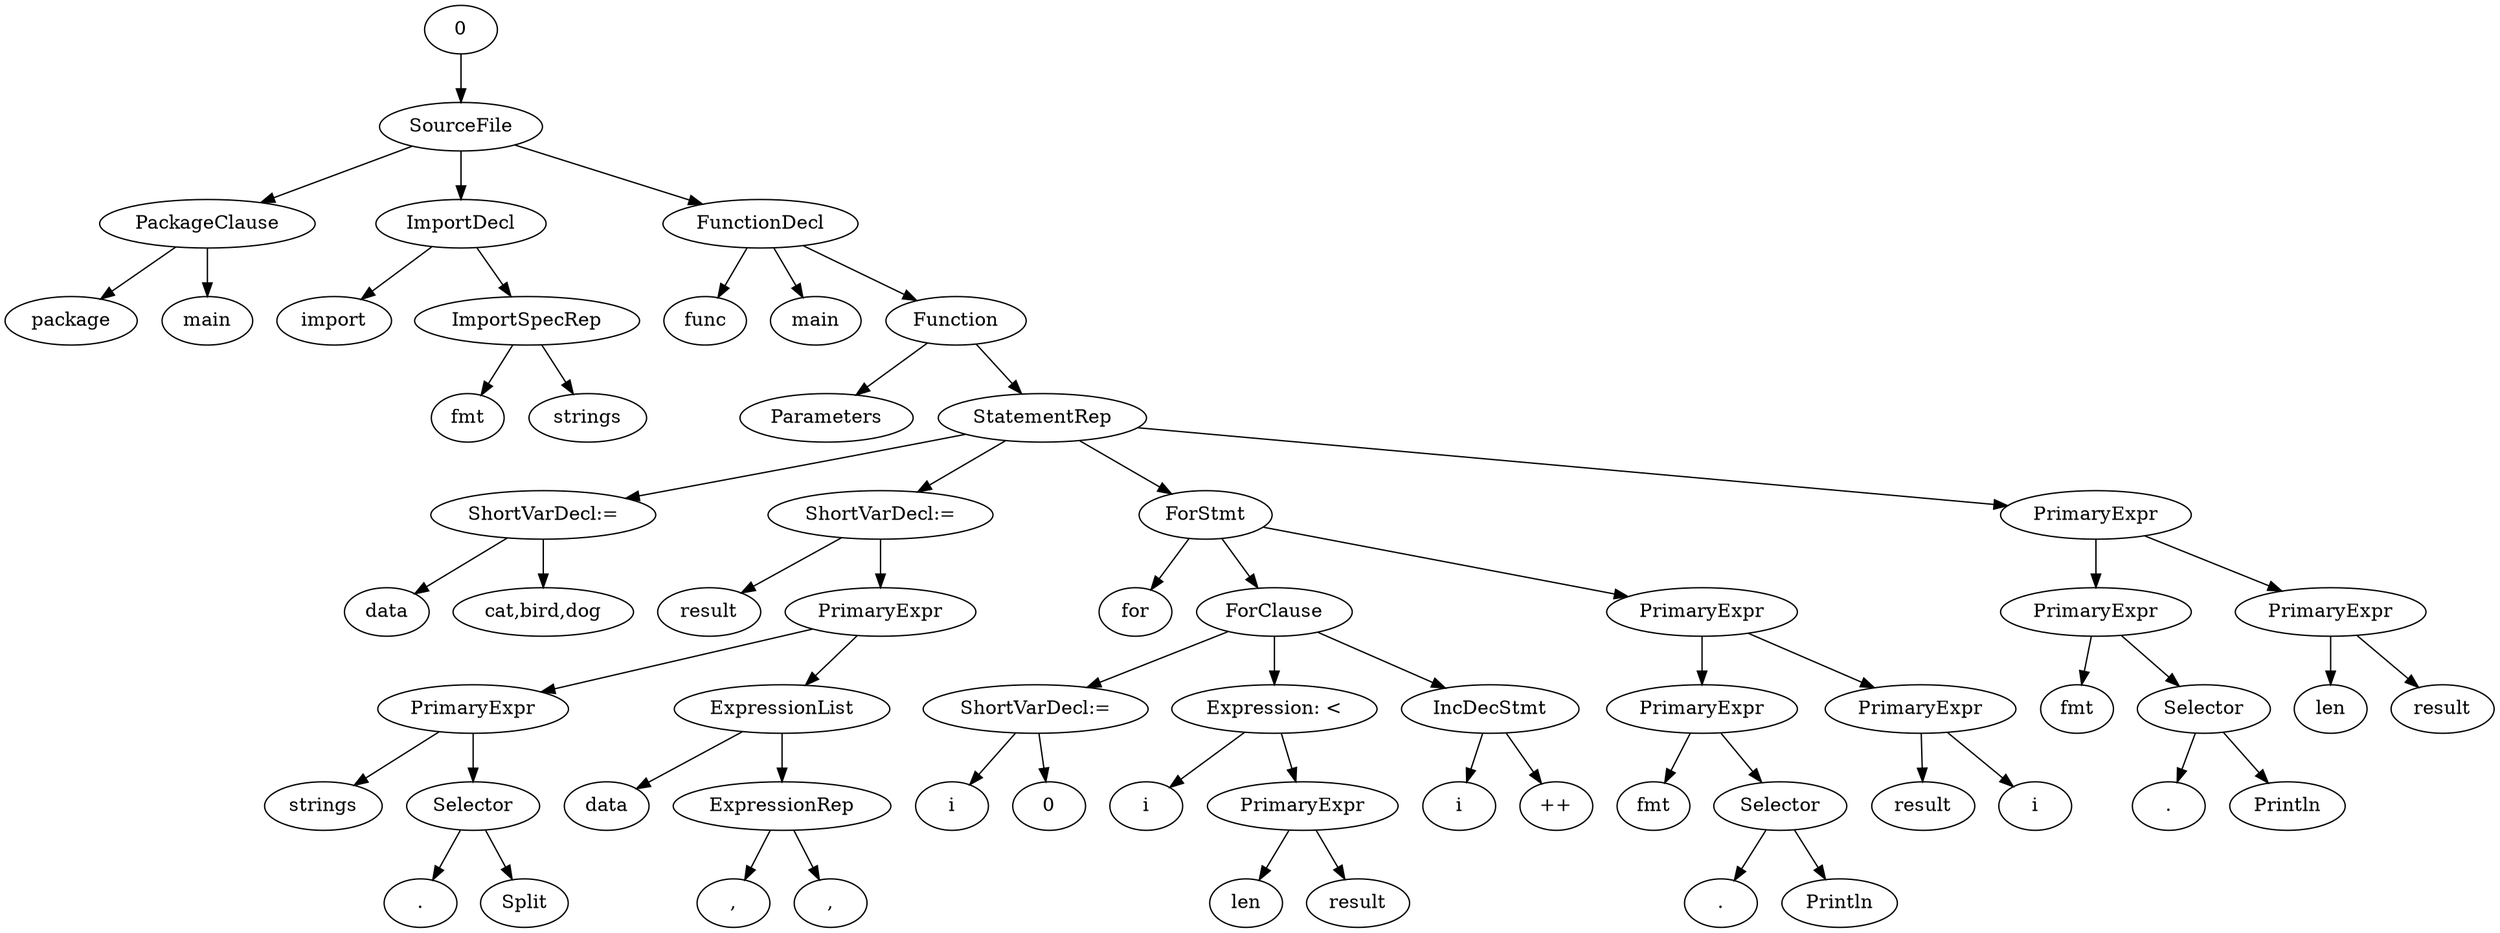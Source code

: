 strict digraph G {
1 [label="SourceFile"];
0 -> 1;
2 [label="PackageClause"];
1 -> 2;
3 [label="package"];
2 -> 3;
5 [label="main"];
2 -> 5;
7 [label="ImportDecl"];
1 -> 7;
8 [label="import"];
7 -> 8;
9 [label="ImportSpecRep"];
7 -> 9;
12 [label="fmt"];
9 -> 12;
15 [label="strings"];
9 -> 15;
18 [label="FunctionDecl"];
1 -> 18;
19 [label="func"];
18 -> 19;
21 [label="main"];
18 -> 21;
22 [label="Function"];
18 -> 22;
24 [label="Parameters"];
22 -> 24;
27 [label="StatementRep"];
22 -> 27;
30 [label="ShortVarDecl:="];
27 -> 30;
31 [label="data"];
30 -> 31;
38 [label="cat,bird,dog"];
30 -> 38;
41 [label="ShortVarDecl:="];
27 -> 41;
42 [label="result"];
41 -> 42;
45 [label="PrimaryExpr"];
41 -> 45;
46 [label="PrimaryExpr"];
45 -> 46;
50 [label="strings"];
46 -> 50;
51 [label="Selector"];
46 -> 51;
52 [label="."];
51 -> 52;
53 [label="Split"];
51 -> 53;
56 [label="ExpressionList"];
45 -> 56;
62 [label="data"];
56 -> 62;
63 [label="ExpressionRep"];
56 -> 63;
64 [label=","];
63 -> 64;
71 [label=","];
63 -> 71;
73 [label="ForStmt"];
27 -> 73;
74 [label="for"];
73 -> 74;
76 [label="ForClause"];
73 -> 76;
78 [label="ShortVarDecl:="];
76 -> 78;
79 [label="i"];
78 -> 79;
86 [label="0"];
78 -> 86;
89 [label="Expression: <"];
76 -> 89;
95 [label="i"];
89 -> 95;
98 [label="PrimaryExpr"];
89 -> 98;
102 [label="len"];
98 -> 102;
111 [label="result"];
98 -> 111;
113 [label="IncDecStmt"];
76 -> 113;
119 [label="i"];
113 -> 119;
120 [label="++"];
113 -> 120;
128 [label="PrimaryExpr"];
73 -> 128;
129 [label="PrimaryExpr"];
128 -> 129;
133 [label="fmt"];
129 -> 133;
134 [label="Selector"];
129 -> 134;
135 [label="."];
134 -> 135;
136 [label="Println"];
134 -> 136;
142 [label="PrimaryExpr"];
128 -> 142;
146 [label="result"];
142 -> 146;
153 [label="i"];
142 -> 153;
159 [label="PrimaryExpr"];
27 -> 159;
160 [label="PrimaryExpr"];
159 -> 160;
164 [label="fmt"];
160 -> 164;
165 [label="Selector"];
160 -> 165;
166 [label="."];
165 -> 166;
167 [label="Println"];
165 -> 167;
173 [label="PrimaryExpr"];
159 -> 173;
177 [label="len"];
173 -> 177;
186 [label="result"];
173 -> 186;
}
